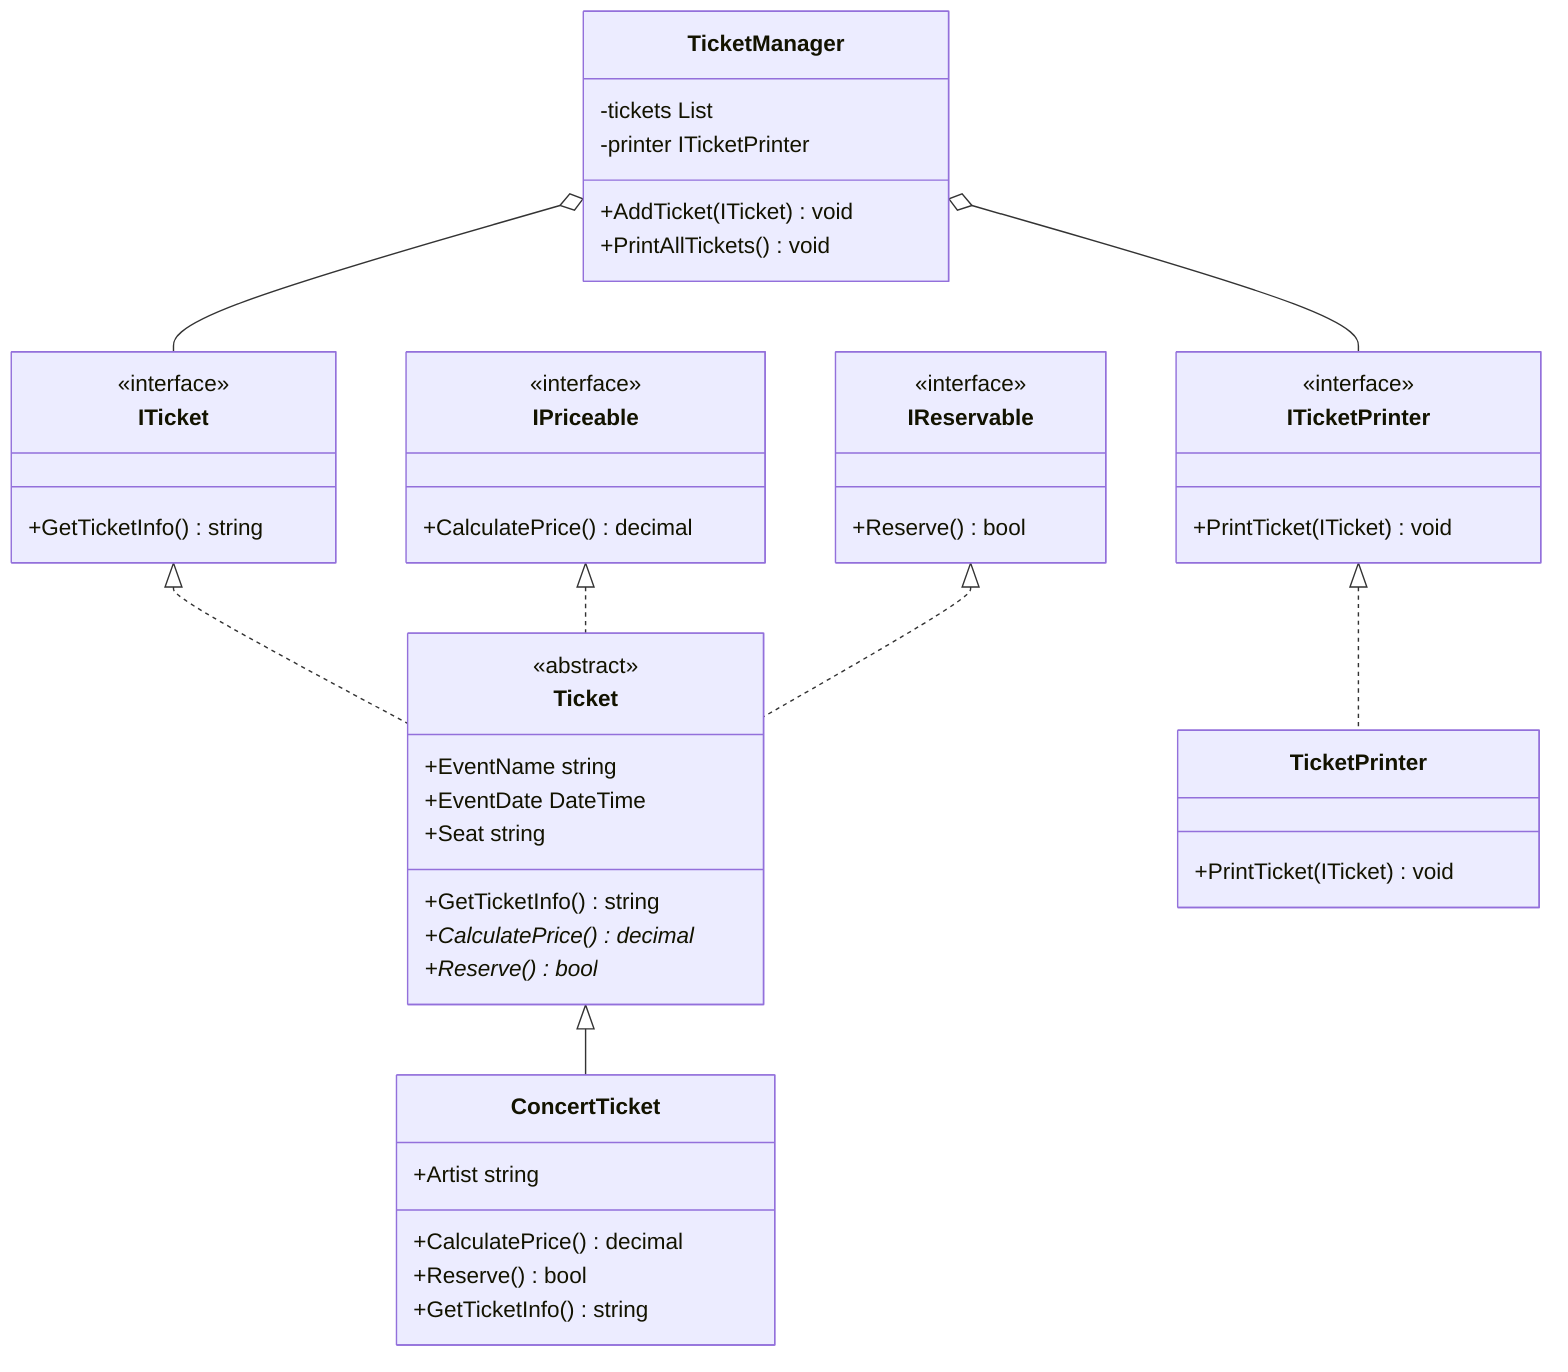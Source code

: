 classDiagram
    class ITicket {
        <<interface>>
        +GetTicketInfo() string
    }
    class IPriceable {
        <<interface>>
        +CalculatePrice() decimal
    }
    class IReservable {
        <<interface>>
        +Reserve() bool
    }
    class Ticket {
        <<abstract>>
        +EventName string
        +EventDate DateTime
        +Seat string
        +GetTicketInfo() string
        +CalculatePrice()* decimal
        +Reserve()* bool
    }
    class ConcertTicket {
        +Artist string
        +CalculatePrice() decimal
        +Reserve() bool
        +GetTicketInfo() string
    }
    class ITicketPrinter {
        <<interface>>
        +PrintTicket(ITicket) void
    }
    class TicketPrinter {
        +PrintTicket(ITicket) void
    }
    class TicketManager {
        -tickets List<ITicket>
        -printer ITicketPrinter
        +AddTicket(ITicket) void
        +PrintAllTickets() void
    }

    ITicket <|.. Ticket
    IPriceable <|.. Ticket
    IReservable <|.. Ticket
    Ticket <|-- ConcertTicket
    ITicketPrinter <|.. TicketPrinter
    TicketManager o-- ITicketPrinter
    TicketManager o-- ITicket
